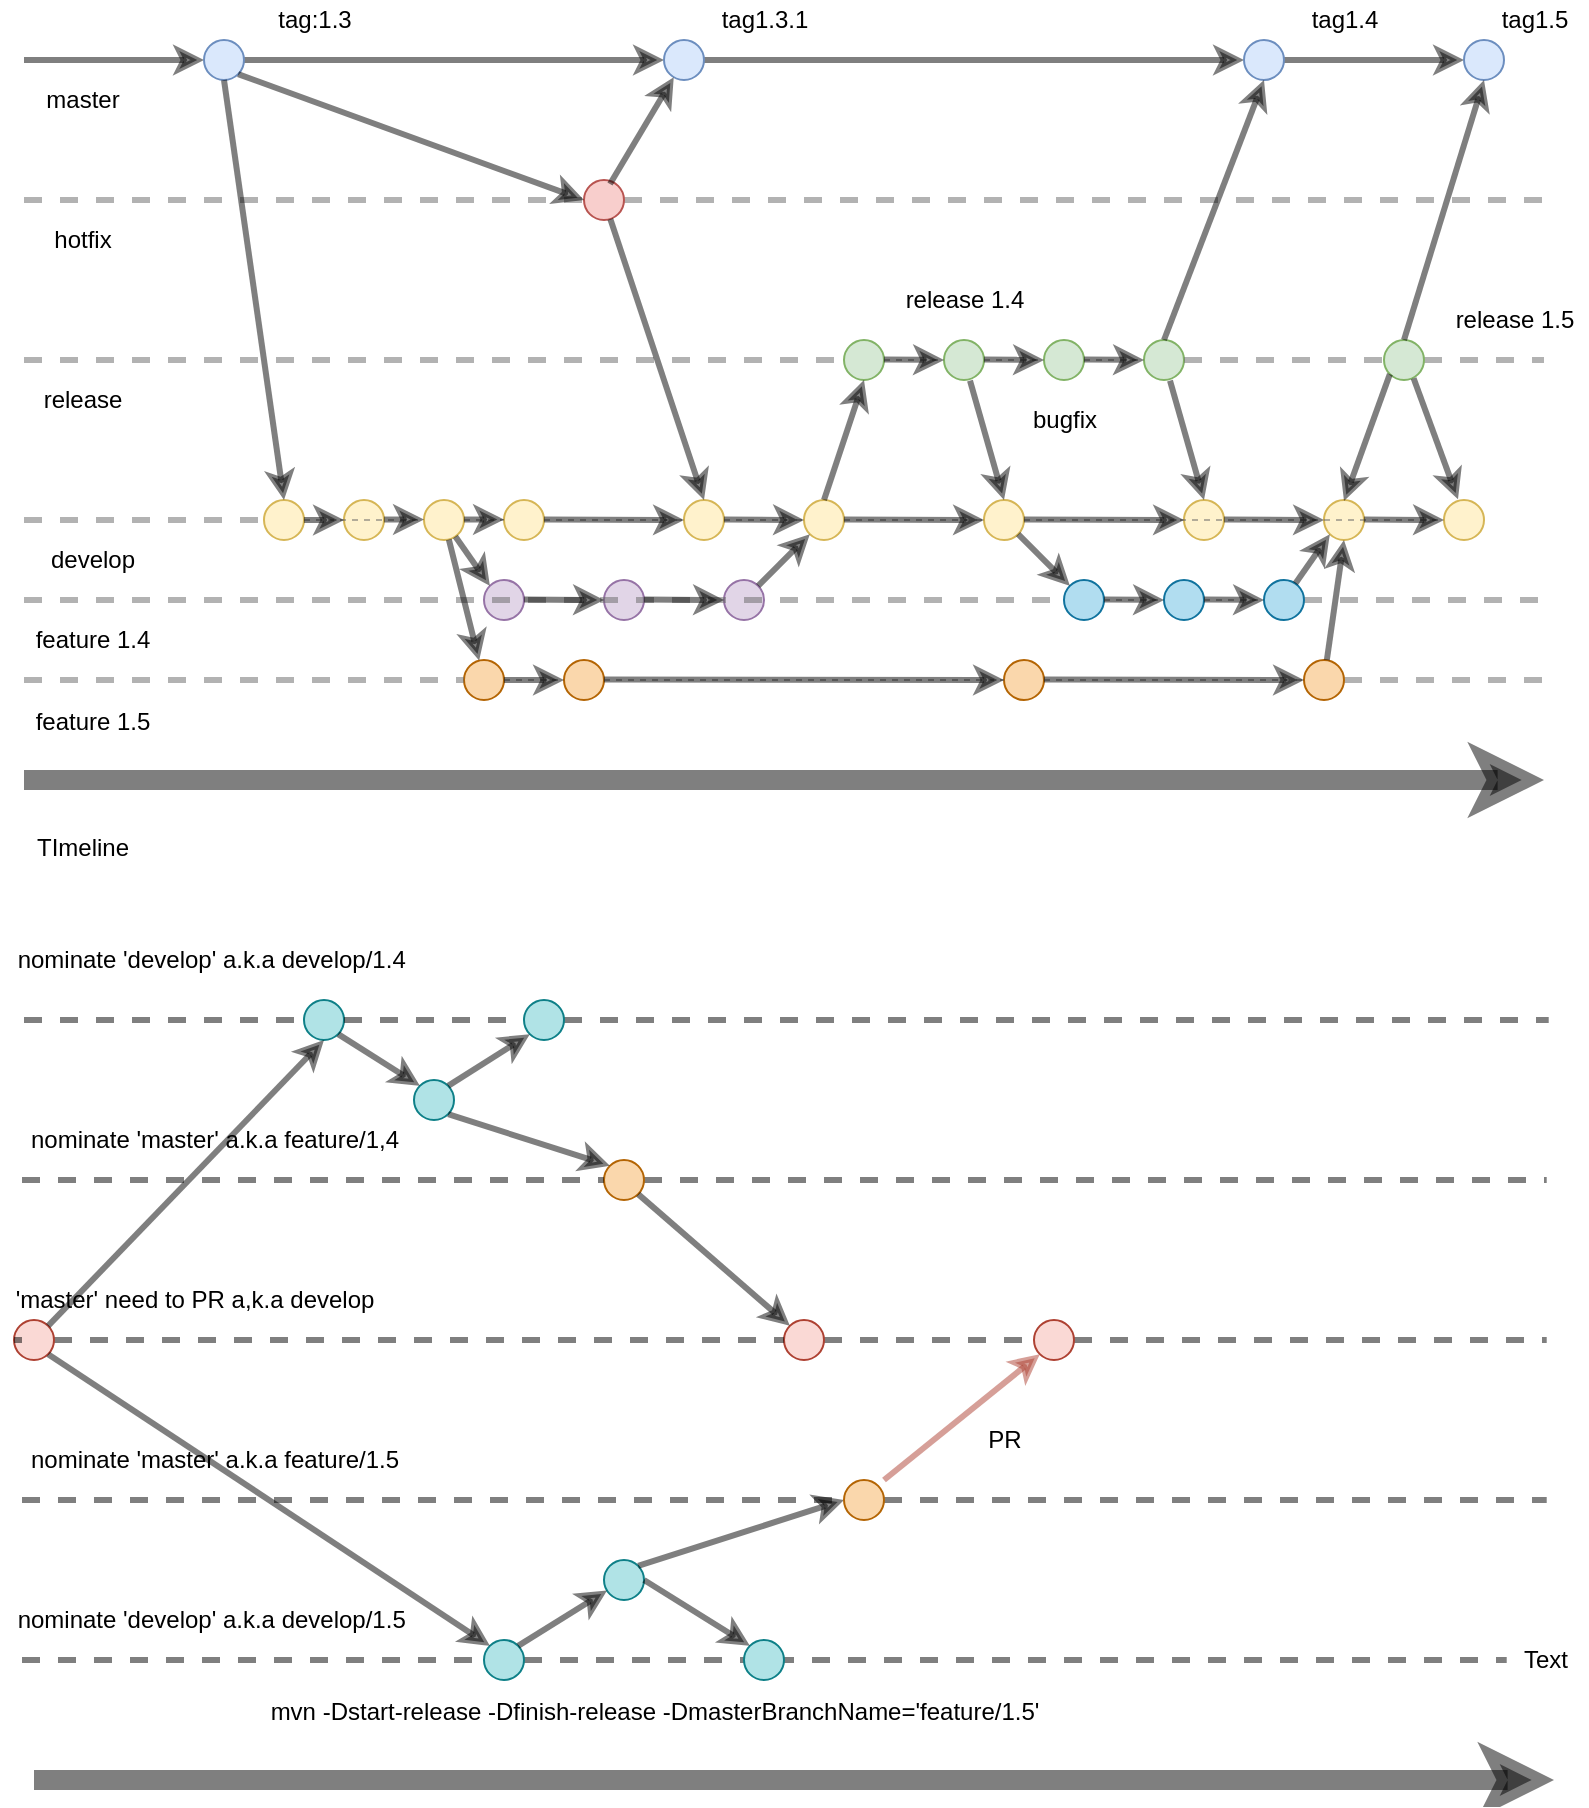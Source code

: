 <mxfile version="13.0.1" type="github">
  <diagram id="pTIBHhMJ6O9ynmmQ5_P_" name="Page-1">
    <mxGraphModel dx="807" dy="509" grid="1" gridSize="10" guides="1" tooltips="1" connect="1" arrows="1" fold="1" page="1" pageScale="1" pageWidth="850" pageHeight="1100" math="0" shadow="0">
      <root>
        <mxCell id="0" />
        <mxCell id="1" parent="0" />
        <mxCell id="IrSjTnCQqFItNlR5k4_0-5" value="" style="endArrow=none;dashed=1;html=1;opacity=50;fillColor=#f5f5f5;strokeColor=#666666;strokeWidth=3;" edge="1" parent="1" source="IrSjTnCQqFItNlR5k4_0-18">
          <mxGeometry width="50" height="50" relative="1" as="geometry">
            <mxPoint x="40" y="110" as="sourcePoint" />
            <mxPoint x="800" y="110" as="targetPoint" />
          </mxGeometry>
        </mxCell>
        <mxCell id="IrSjTnCQqFItNlR5k4_0-6" value="" style="endArrow=none;dashed=1;html=1;opacity=50;fillColor=#f5f5f5;strokeColor=#666666;strokeWidth=3;" edge="1" parent="1" source="IrSjTnCQqFItNlR5k4_0-28">
          <mxGeometry width="50" height="50" relative="1" as="geometry">
            <mxPoint x="40" y="190" as="sourcePoint" />
            <mxPoint x="800" y="190" as="targetPoint" />
          </mxGeometry>
        </mxCell>
        <mxCell id="IrSjTnCQqFItNlR5k4_0-1" value="" style="endArrow=classic;html=1;strokeWidth=3;opacity=50;" edge="1" parent="1">
          <mxGeometry width="50" height="50" relative="1" as="geometry">
            <mxPoint x="40" y="40" as="sourcePoint" />
            <mxPoint x="130" y="40" as="targetPoint" />
          </mxGeometry>
        </mxCell>
        <mxCell id="IrSjTnCQqFItNlR5k4_0-2" value="" style="endArrow=classic;html=1;strokeWidth=3;opacity=50;" edge="1" parent="1">
          <mxGeometry width="50" height="50" relative="1" as="geometry">
            <mxPoint x="150.0" y="40" as="sourcePoint" />
            <mxPoint x="360" y="40" as="targetPoint" />
          </mxGeometry>
        </mxCell>
        <mxCell id="IrSjTnCQqFItNlR5k4_0-3" value="" style="endArrow=classic;html=1;strokeWidth=3;opacity=50;" edge="1" parent="1">
          <mxGeometry width="50" height="50" relative="1" as="geometry">
            <mxPoint x="380" y="40" as="sourcePoint" />
            <mxPoint x="650" y="40" as="targetPoint" />
          </mxGeometry>
        </mxCell>
        <mxCell id="IrSjTnCQqFItNlR5k4_0-4" value="" style="endArrow=classic;html=1;strokeWidth=3;opacity=50;" edge="1" parent="1">
          <mxGeometry width="50" height="50" relative="1" as="geometry">
            <mxPoint x="670" y="40" as="sourcePoint" />
            <mxPoint x="760" y="40" as="targetPoint" />
          </mxGeometry>
        </mxCell>
        <mxCell id="IrSjTnCQqFItNlR5k4_0-7" value="" style="endArrow=none;dashed=1;html=1;opacity=50;fillColor=#f5f5f5;strokeColor=#666666;" edge="1" parent="1" source="IrSjTnCQqFItNlR5k4_0-49">
          <mxGeometry width="50" height="50" relative="1" as="geometry">
            <mxPoint x="40" y="270" as="sourcePoint" />
            <mxPoint x="760" y="270" as="targetPoint" />
          </mxGeometry>
        </mxCell>
        <mxCell id="IrSjTnCQqFItNlR5k4_0-8" value="" style="endArrow=none;dashed=1;html=1;opacity=50;fillColor=#f5f5f5;strokeColor=#666666;strokeWidth=3;" edge="1" parent="1" source="IrSjTnCQqFItNlR5k4_0-58">
          <mxGeometry width="50" height="50" relative="1" as="geometry">
            <mxPoint x="40" y="310" as="sourcePoint" />
            <mxPoint x="800" y="310" as="targetPoint" />
          </mxGeometry>
        </mxCell>
        <mxCell id="IrSjTnCQqFItNlR5k4_0-9" value="" style="endArrow=none;dashed=1;html=1;opacity=50;fillColor=#f5f5f5;strokeColor=#666666;strokeWidth=3;" edge="1" parent="1" source="IrSjTnCQqFItNlR5k4_0-66">
          <mxGeometry width="50" height="50" relative="1" as="geometry">
            <mxPoint x="40" y="350" as="sourcePoint" />
            <mxPoint x="800" y="350" as="targetPoint" />
          </mxGeometry>
        </mxCell>
        <mxCell id="IrSjTnCQqFItNlR5k4_0-10" value="" style="endArrow=classic;html=1;opacity=50;strokeWidth=10;" edge="1" parent="1">
          <mxGeometry width="50" height="50" relative="1" as="geometry">
            <mxPoint x="40" y="400" as="sourcePoint" />
            <mxPoint x="800" y="400" as="targetPoint" />
          </mxGeometry>
        </mxCell>
        <mxCell id="IrSjTnCQqFItNlR5k4_0-14" value="" style="ellipse;whiteSpace=wrap;html=1;aspect=fixed;fillColor=#dae8fc;strokeColor=#6c8ebf;" vertex="1" parent="1">
          <mxGeometry x="130" y="30" width="20" height="20" as="geometry" />
        </mxCell>
        <mxCell id="IrSjTnCQqFItNlR5k4_0-15" value="" style="ellipse;whiteSpace=wrap;html=1;aspect=fixed;fillColor=#dae8fc;strokeColor=#6c8ebf;" vertex="1" parent="1">
          <mxGeometry x="360" y="30" width="20" height="20" as="geometry" />
        </mxCell>
        <mxCell id="IrSjTnCQqFItNlR5k4_0-16" value="" style="ellipse;whiteSpace=wrap;html=1;aspect=fixed;fillColor=#dae8fc;strokeColor=#6c8ebf;" vertex="1" parent="1">
          <mxGeometry x="650" y="30" width="20" height="20" as="geometry" />
        </mxCell>
        <mxCell id="IrSjTnCQqFItNlR5k4_0-17" value="" style="ellipse;whiteSpace=wrap;html=1;aspect=fixed;fillColor=#dae8fc;strokeColor=#6c8ebf;" vertex="1" parent="1">
          <mxGeometry x="760" y="30" width="20" height="20" as="geometry" />
        </mxCell>
        <mxCell id="IrSjTnCQqFItNlR5k4_0-18" value="" style="ellipse;whiteSpace=wrap;html=1;aspect=fixed;fillColor=#f8cecc;strokeColor=#b85450;" vertex="1" parent="1">
          <mxGeometry x="320" y="100" width="20" height="20" as="geometry" />
        </mxCell>
        <mxCell id="IrSjTnCQqFItNlR5k4_0-19" value="" style="endArrow=none;dashed=1;html=1;opacity=50;fillColor=#f5f5f5;strokeColor=#666666;strokeWidth=3;" edge="1" parent="1" target="IrSjTnCQqFItNlR5k4_0-18">
          <mxGeometry width="50" height="50" relative="1" as="geometry">
            <mxPoint x="40.0" y="110" as="sourcePoint" />
            <mxPoint x="760" y="110" as="targetPoint" />
          </mxGeometry>
        </mxCell>
        <mxCell id="IrSjTnCQqFItNlR5k4_0-20" value="" style="ellipse;whiteSpace=wrap;html=1;aspect=fixed;fillColor=#d5e8d4;strokeColor=#82b366;" vertex="1" parent="1">
          <mxGeometry x="450" y="180" width="20" height="20" as="geometry" />
        </mxCell>
        <mxCell id="IrSjTnCQqFItNlR5k4_0-21" value="" style="endArrow=none;dashed=1;html=1;opacity=50;fillColor=#f5f5f5;strokeColor=#666666;strokeWidth=3;" edge="1" parent="1" target="IrSjTnCQqFItNlR5k4_0-20">
          <mxGeometry width="50" height="50" relative="1" as="geometry">
            <mxPoint x="40.0" y="190" as="sourcePoint" />
            <mxPoint x="760" y="190" as="targetPoint" />
          </mxGeometry>
        </mxCell>
        <mxCell id="IrSjTnCQqFItNlR5k4_0-22" value="" style="ellipse;whiteSpace=wrap;html=1;aspect=fixed;fillColor=#d5e8d4;strokeColor=#82b366;" vertex="1" parent="1">
          <mxGeometry x="500" y="180" width="20" height="20" as="geometry" />
        </mxCell>
        <mxCell id="IrSjTnCQqFItNlR5k4_0-23" value="" style="endArrow=none;dashed=1;html=1;opacity=50;fillColor=#f5f5f5;strokeColor=#666666;" edge="1" parent="1" source="IrSjTnCQqFItNlR5k4_0-20" target="IrSjTnCQqFItNlR5k4_0-22">
          <mxGeometry width="50" height="50" relative="1" as="geometry">
            <mxPoint x="470" y="190" as="sourcePoint" />
            <mxPoint x="760" y="190" as="targetPoint" />
          </mxGeometry>
        </mxCell>
        <mxCell id="IrSjTnCQqFItNlR5k4_0-24" value="" style="ellipse;whiteSpace=wrap;html=1;aspect=fixed;fillColor=#d5e8d4;strokeColor=#82b366;" vertex="1" parent="1">
          <mxGeometry x="550" y="180" width="20" height="20" as="geometry" />
        </mxCell>
        <mxCell id="IrSjTnCQqFItNlR5k4_0-25" value="" style="endArrow=none;dashed=1;html=1;opacity=50;fillColor=#f5f5f5;strokeColor=#666666;" edge="1" parent="1" source="IrSjTnCQqFItNlR5k4_0-22" target="IrSjTnCQqFItNlR5k4_0-24">
          <mxGeometry width="50" height="50" relative="1" as="geometry">
            <mxPoint x="520" y="190" as="sourcePoint" />
            <mxPoint x="760" y="190" as="targetPoint" />
          </mxGeometry>
        </mxCell>
        <mxCell id="IrSjTnCQqFItNlR5k4_0-26" value="" style="ellipse;whiteSpace=wrap;html=1;aspect=fixed;fillColor=#d5e8d4;strokeColor=#82b366;" vertex="1" parent="1">
          <mxGeometry x="600" y="180" width="20" height="20" as="geometry" />
        </mxCell>
        <mxCell id="IrSjTnCQqFItNlR5k4_0-27" value="" style="endArrow=none;dashed=1;html=1;opacity=50;fillColor=#f5f5f5;strokeColor=#666666;" edge="1" parent="1" source="IrSjTnCQqFItNlR5k4_0-24" target="IrSjTnCQqFItNlR5k4_0-26">
          <mxGeometry width="50" height="50" relative="1" as="geometry">
            <mxPoint x="570" y="190" as="sourcePoint" />
            <mxPoint x="760" y="190" as="targetPoint" />
          </mxGeometry>
        </mxCell>
        <mxCell id="IrSjTnCQqFItNlR5k4_0-28" value="" style="ellipse;whiteSpace=wrap;html=1;aspect=fixed;fillColor=#d5e8d4;strokeColor=#82b366;" vertex="1" parent="1">
          <mxGeometry x="720" y="180" width="20" height="20" as="geometry" />
        </mxCell>
        <mxCell id="IrSjTnCQqFItNlR5k4_0-29" value="" style="endArrow=none;dashed=1;html=1;opacity=50;fillColor=#f5f5f5;strokeColor=#666666;strokeWidth=3;" edge="1" parent="1" source="IrSjTnCQqFItNlR5k4_0-26" target="IrSjTnCQqFItNlR5k4_0-28">
          <mxGeometry width="50" height="50" relative="1" as="geometry">
            <mxPoint x="620" y="190" as="sourcePoint" />
            <mxPoint x="760" y="190" as="targetPoint" />
          </mxGeometry>
        </mxCell>
        <mxCell id="IrSjTnCQqFItNlR5k4_0-34" value="" style="ellipse;whiteSpace=wrap;html=1;aspect=fixed;fillColor=#fff2cc;strokeColor=#d6b656;" vertex="1" parent="1">
          <mxGeometry x="160" y="260" width="20" height="20" as="geometry" />
        </mxCell>
        <mxCell id="IrSjTnCQqFItNlR5k4_0-35" value="" style="endArrow=none;dashed=1;html=1;opacity=50;fillColor=#f5f5f5;strokeColor=#666666;strokeWidth=3;" edge="1" parent="1" target="IrSjTnCQqFItNlR5k4_0-34">
          <mxGeometry width="50" height="50" relative="1" as="geometry">
            <mxPoint x="40" y="270" as="sourcePoint" />
            <mxPoint x="760" y="270" as="targetPoint" />
          </mxGeometry>
        </mxCell>
        <mxCell id="IrSjTnCQqFItNlR5k4_0-36" value="" style="ellipse;whiteSpace=wrap;html=1;aspect=fixed;fillColor=#fff2cc;strokeColor=#d6b656;" vertex="1" parent="1">
          <mxGeometry x="200" y="260" width="20" height="20" as="geometry" />
        </mxCell>
        <mxCell id="IrSjTnCQqFItNlR5k4_0-37" value="" style="ellipse;whiteSpace=wrap;html=1;aspect=fixed;fillColor=#fff2cc;strokeColor=#d6b656;" vertex="1" parent="1">
          <mxGeometry x="240" y="260" width="20" height="20" as="geometry" />
        </mxCell>
        <mxCell id="IrSjTnCQqFItNlR5k4_0-38" value="" style="endArrow=none;dashed=1;html=1;opacity=50;fillColor=#f5f5f5;strokeColor=#666666;" edge="1" parent="1" source="IrSjTnCQqFItNlR5k4_0-34" target="IrSjTnCQqFItNlR5k4_0-37">
          <mxGeometry width="50" height="50" relative="1" as="geometry">
            <mxPoint x="190.0" y="270" as="sourcePoint" />
            <mxPoint x="760" y="270" as="targetPoint" />
            <Array as="points">
              <mxPoint x="210" y="270" />
            </Array>
          </mxGeometry>
        </mxCell>
        <mxCell id="IrSjTnCQqFItNlR5k4_0-39" value="" style="ellipse;whiteSpace=wrap;html=1;aspect=fixed;fillColor=#fff2cc;strokeColor=#d6b656;" vertex="1" parent="1">
          <mxGeometry x="280" y="260" width="20" height="20" as="geometry" />
        </mxCell>
        <mxCell id="IrSjTnCQqFItNlR5k4_0-40" value="" style="endArrow=none;dashed=1;html=1;opacity=50;fillColor=#f5f5f5;strokeColor=#666666;" edge="1" parent="1" source="IrSjTnCQqFItNlR5k4_0-37" target="IrSjTnCQqFItNlR5k4_0-39">
          <mxGeometry width="50" height="50" relative="1" as="geometry">
            <mxPoint x="270" y="270" as="sourcePoint" />
            <mxPoint x="760" y="270" as="targetPoint" />
          </mxGeometry>
        </mxCell>
        <mxCell id="IrSjTnCQqFItNlR5k4_0-41" value="" style="ellipse;whiteSpace=wrap;html=1;aspect=fixed;fillColor=#fff2cc;strokeColor=#d6b656;" vertex="1" parent="1">
          <mxGeometry x="370" y="260" width="20" height="20" as="geometry" />
        </mxCell>
        <mxCell id="IrSjTnCQqFItNlR5k4_0-42" value="" style="endArrow=none;dashed=1;html=1;opacity=50;fillColor=#f5f5f5;strokeColor=#666666;" edge="1" parent="1" source="IrSjTnCQqFItNlR5k4_0-39" target="IrSjTnCQqFItNlR5k4_0-41">
          <mxGeometry width="50" height="50" relative="1" as="geometry">
            <mxPoint x="310" y="270" as="sourcePoint" />
            <mxPoint x="760" y="270" as="targetPoint" />
          </mxGeometry>
        </mxCell>
        <mxCell id="IrSjTnCQqFItNlR5k4_0-43" value="" style="ellipse;whiteSpace=wrap;html=1;aspect=fixed;fillColor=#fff2cc;strokeColor=#d6b656;" vertex="1" parent="1">
          <mxGeometry x="430" y="260" width="20" height="20" as="geometry" />
        </mxCell>
        <mxCell id="IrSjTnCQqFItNlR5k4_0-44" value="" style="endArrow=none;dashed=1;html=1;opacity=50;fillColor=#f5f5f5;strokeColor=#666666;" edge="1" parent="1" source="IrSjTnCQqFItNlR5k4_0-41" target="IrSjTnCQqFItNlR5k4_0-43">
          <mxGeometry width="50" height="50" relative="1" as="geometry">
            <mxPoint x="390.0" y="270" as="sourcePoint" />
            <mxPoint x="760" y="270" as="targetPoint" />
          </mxGeometry>
        </mxCell>
        <mxCell id="IrSjTnCQqFItNlR5k4_0-45" value="" style="ellipse;whiteSpace=wrap;html=1;aspect=fixed;fillColor=#fff2cc;strokeColor=#d6b656;" vertex="1" parent="1">
          <mxGeometry x="520" y="260" width="20" height="20" as="geometry" />
        </mxCell>
        <mxCell id="IrSjTnCQqFItNlR5k4_0-46" value="" style="endArrow=none;dashed=1;html=1;opacity=50;fillColor=#f5f5f5;strokeColor=#666666;" edge="1" parent="1" source="IrSjTnCQqFItNlR5k4_0-43" target="IrSjTnCQqFItNlR5k4_0-45">
          <mxGeometry width="50" height="50" relative="1" as="geometry">
            <mxPoint x="450" y="270" as="sourcePoint" />
            <mxPoint x="760" y="270" as="targetPoint" />
          </mxGeometry>
        </mxCell>
        <mxCell id="IrSjTnCQqFItNlR5k4_0-47" value="" style="ellipse;whiteSpace=wrap;html=1;aspect=fixed;fillColor=#fff2cc;strokeColor=#d6b656;" vertex="1" parent="1">
          <mxGeometry x="620" y="260" width="20" height="20" as="geometry" />
        </mxCell>
        <mxCell id="IrSjTnCQqFItNlR5k4_0-48" value="" style="ellipse;whiteSpace=wrap;html=1;aspect=fixed;fillColor=#fff2cc;strokeColor=#d6b656;" vertex="1" parent="1">
          <mxGeometry x="690" y="260" width="20" height="20" as="geometry" />
        </mxCell>
        <mxCell id="IrSjTnCQqFItNlR5k4_0-49" value="" style="ellipse;whiteSpace=wrap;html=1;aspect=fixed;fillColor=#fff2cc;strokeColor=#d6b656;" vertex="1" parent="1">
          <mxGeometry x="750" y="260" width="20" height="20" as="geometry" />
        </mxCell>
        <mxCell id="IrSjTnCQqFItNlR5k4_0-50" value="" style="endArrow=none;dashed=1;html=1;opacity=50;fillColor=#f5f5f5;strokeColor=#666666;" edge="1" parent="1" source="IrSjTnCQqFItNlR5k4_0-45" target="IrSjTnCQqFItNlR5k4_0-49">
          <mxGeometry width="50" height="50" relative="1" as="geometry">
            <mxPoint x="540.0" y="270" as="sourcePoint" />
            <mxPoint x="760" y="270" as="targetPoint" />
          </mxGeometry>
        </mxCell>
        <mxCell id="IrSjTnCQqFItNlR5k4_0-51" value="" style="ellipse;whiteSpace=wrap;html=1;aspect=fixed;fillColor=#e1d5e7;strokeColor=#9673a6;" vertex="1" parent="1">
          <mxGeometry x="270" y="300" width="20" height="20" as="geometry" />
        </mxCell>
        <mxCell id="IrSjTnCQqFItNlR5k4_0-52" value="" style="ellipse;whiteSpace=wrap;html=1;aspect=fixed;fillColor=#e1d5e7;strokeColor=#9673a6;" vertex="1" parent="1">
          <mxGeometry x="330" y="300" width="20" height="20" as="geometry" />
        </mxCell>
        <mxCell id="IrSjTnCQqFItNlR5k4_0-53" value="" style="ellipse;whiteSpace=wrap;html=1;aspect=fixed;fillColor=#e1d5e7;strokeColor=#9673a6;" vertex="1" parent="1">
          <mxGeometry x="390" y="300" width="20" height="20" as="geometry" />
        </mxCell>
        <mxCell id="IrSjTnCQqFItNlR5k4_0-54" value="" style="ellipse;whiteSpace=wrap;html=1;aspect=fixed;fillColor=#b1ddf0;strokeColor=#10739e;" vertex="1" parent="1">
          <mxGeometry x="560" y="300" width="20" height="20" as="geometry" />
        </mxCell>
        <mxCell id="IrSjTnCQqFItNlR5k4_0-55" value="" style="endArrow=none;dashed=1;html=1;opacity=50;fillColor=#f5f5f5;strokeColor=#666666;strokeWidth=3;" edge="1" parent="1" target="IrSjTnCQqFItNlR5k4_0-54">
          <mxGeometry width="50" height="50" relative="1" as="geometry">
            <mxPoint x="40" y="310" as="sourcePoint" />
            <mxPoint x="760" y="310" as="targetPoint" />
          </mxGeometry>
        </mxCell>
        <mxCell id="IrSjTnCQqFItNlR5k4_0-56" value="" style="ellipse;whiteSpace=wrap;html=1;aspect=fixed;fillColor=#b1ddf0;strokeColor=#10739e;" vertex="1" parent="1">
          <mxGeometry x="610" y="300" width="20" height="20" as="geometry" />
        </mxCell>
        <mxCell id="IrSjTnCQqFItNlR5k4_0-57" value="" style="endArrow=none;dashed=1;html=1;opacity=50;fillColor=#f5f5f5;strokeColor=#666666;" edge="1" parent="1" source="IrSjTnCQqFItNlR5k4_0-54" target="IrSjTnCQqFItNlR5k4_0-56">
          <mxGeometry width="50" height="50" relative="1" as="geometry">
            <mxPoint x="580" y="310" as="sourcePoint" />
            <mxPoint x="760" y="310" as="targetPoint" />
          </mxGeometry>
        </mxCell>
        <mxCell id="IrSjTnCQqFItNlR5k4_0-58" value="" style="ellipse;whiteSpace=wrap;html=1;aspect=fixed;fillColor=#b1ddf0;strokeColor=#10739e;" vertex="1" parent="1">
          <mxGeometry x="660" y="300" width="20" height="20" as="geometry" />
        </mxCell>
        <mxCell id="IrSjTnCQqFItNlR5k4_0-59" value="" style="endArrow=none;dashed=1;html=1;opacity=50;fillColor=#f5f5f5;strokeColor=#666666;" edge="1" parent="1" source="IrSjTnCQqFItNlR5k4_0-56" target="IrSjTnCQqFItNlR5k4_0-58">
          <mxGeometry width="50" height="50" relative="1" as="geometry">
            <mxPoint x="630.0" y="310" as="sourcePoint" />
            <mxPoint x="760" y="310" as="targetPoint" />
          </mxGeometry>
        </mxCell>
        <mxCell id="IrSjTnCQqFItNlR5k4_0-60" value="" style="ellipse;whiteSpace=wrap;html=1;aspect=fixed;fillColor=#fad7ac;strokeColor=#b46504;" vertex="1" parent="1">
          <mxGeometry x="260" y="340" width="20" height="20" as="geometry" />
        </mxCell>
        <mxCell id="IrSjTnCQqFItNlR5k4_0-61" value="" style="endArrow=none;dashed=1;html=1;opacity=50;fillColor=#f5f5f5;strokeColor=#666666;strokeWidth=3;" edge="1" parent="1" target="IrSjTnCQqFItNlR5k4_0-60">
          <mxGeometry width="50" height="50" relative="1" as="geometry">
            <mxPoint x="40" y="350" as="sourcePoint" />
            <mxPoint x="760" y="350" as="targetPoint" />
          </mxGeometry>
        </mxCell>
        <mxCell id="IrSjTnCQqFItNlR5k4_0-62" value="" style="ellipse;whiteSpace=wrap;html=1;aspect=fixed;fillColor=#fad7ac;strokeColor=#b46504;" vertex="1" parent="1">
          <mxGeometry x="310" y="340" width="20" height="20" as="geometry" />
        </mxCell>
        <mxCell id="IrSjTnCQqFItNlR5k4_0-63" value="" style="endArrow=none;dashed=1;html=1;opacity=50;fillColor=#f5f5f5;strokeColor=#666666;" edge="1" parent="1" source="IrSjTnCQqFItNlR5k4_0-60" target="IrSjTnCQqFItNlR5k4_0-62">
          <mxGeometry width="50" height="50" relative="1" as="geometry">
            <mxPoint x="280.0" y="350" as="sourcePoint" />
            <mxPoint x="760" y="350" as="targetPoint" />
          </mxGeometry>
        </mxCell>
        <mxCell id="IrSjTnCQqFItNlR5k4_0-64" value="" style="ellipse;whiteSpace=wrap;html=1;aspect=fixed;fillColor=#fad7ac;strokeColor=#b46504;" vertex="1" parent="1">
          <mxGeometry x="530" y="340" width="20" height="20" as="geometry" />
        </mxCell>
        <mxCell id="IrSjTnCQqFItNlR5k4_0-65" value="" style="endArrow=none;dashed=1;html=1;opacity=50;fillColor=#f5f5f5;strokeColor=#666666;" edge="1" parent="1" source="IrSjTnCQqFItNlR5k4_0-62" target="IrSjTnCQqFItNlR5k4_0-64">
          <mxGeometry width="50" height="50" relative="1" as="geometry">
            <mxPoint x="330.0" y="350" as="sourcePoint" />
            <mxPoint x="760" y="350" as="targetPoint" />
          </mxGeometry>
        </mxCell>
        <mxCell id="IrSjTnCQqFItNlR5k4_0-66" value="" style="ellipse;whiteSpace=wrap;html=1;aspect=fixed;fillColor=#fad7ac;strokeColor=#b46504;" vertex="1" parent="1">
          <mxGeometry x="680" y="340" width="20" height="20" as="geometry" />
        </mxCell>
        <mxCell id="IrSjTnCQqFItNlR5k4_0-67" value="" style="endArrow=none;dashed=1;html=1;opacity=50;fillColor=#f5f5f5;strokeColor=#666666;" edge="1" parent="1" source="IrSjTnCQqFItNlR5k4_0-64" target="IrSjTnCQqFItNlR5k4_0-66">
          <mxGeometry width="50" height="50" relative="1" as="geometry">
            <mxPoint x="550" y="350" as="sourcePoint" />
            <mxPoint x="760" y="350" as="targetPoint" />
          </mxGeometry>
        </mxCell>
        <mxCell id="IrSjTnCQqFItNlR5k4_0-70" value="" style="endArrow=classic;html=1;strokeWidth=3;opacity=50;exitX=0.5;exitY=1;exitDx=0;exitDy=0;entryX=0.5;entryY=0;entryDx=0;entryDy=0;" edge="1" parent="1" source="IrSjTnCQqFItNlR5k4_0-14" target="IrSjTnCQqFItNlR5k4_0-34">
          <mxGeometry width="50" height="50" relative="1" as="geometry">
            <mxPoint x="130" y="120" as="sourcePoint" />
            <mxPoint x="180" y="70" as="targetPoint" />
          </mxGeometry>
        </mxCell>
        <mxCell id="IrSjTnCQqFItNlR5k4_0-71" value="" style="endArrow=classic;html=1;strokeWidth=3;opacity=50;exitX=1;exitY=0.5;exitDx=0;exitDy=0;" edge="1" parent="1" source="IrSjTnCQqFItNlR5k4_0-34">
          <mxGeometry width="50" height="50" relative="1" as="geometry">
            <mxPoint x="410" y="240" as="sourcePoint" />
            <mxPoint x="200" y="270" as="targetPoint" />
          </mxGeometry>
        </mxCell>
        <mxCell id="IrSjTnCQqFItNlR5k4_0-72" value="" style="endArrow=classic;html=1;strokeWidth=3;opacity=50;exitX=1;exitY=0.5;exitDx=0;exitDy=0;" edge="1" parent="1">
          <mxGeometry width="50" height="50" relative="1" as="geometry">
            <mxPoint x="220" y="269.76" as="sourcePoint" />
            <mxPoint x="240" y="269.76" as="targetPoint" />
          </mxGeometry>
        </mxCell>
        <mxCell id="IrSjTnCQqFItNlR5k4_0-73" value="" style="endArrow=classic;html=1;strokeWidth=3;opacity=50;exitX=1;exitY=0.5;exitDx=0;exitDy=0;" edge="1" parent="1">
          <mxGeometry width="50" height="50" relative="1" as="geometry">
            <mxPoint x="260" y="269.76" as="sourcePoint" />
            <mxPoint x="280" y="269.76" as="targetPoint" />
          </mxGeometry>
        </mxCell>
        <mxCell id="IrSjTnCQqFItNlR5k4_0-74" value="" style="endArrow=classic;html=1;strokeWidth=3;opacity=50;exitX=1;exitY=0.5;exitDx=0;exitDy=0;" edge="1" parent="1">
          <mxGeometry width="50" height="50" relative="1" as="geometry">
            <mxPoint x="300" y="269.76" as="sourcePoint" />
            <mxPoint x="370" y="270" as="targetPoint" />
          </mxGeometry>
        </mxCell>
        <mxCell id="IrSjTnCQqFItNlR5k4_0-75" value="" style="endArrow=classic;html=1;strokeWidth=3;opacity=50;exitX=1;exitY=0.5;exitDx=0;exitDy=0;" edge="1" parent="1">
          <mxGeometry width="50" height="50" relative="1" as="geometry">
            <mxPoint x="390" y="269.76" as="sourcePoint" />
            <mxPoint x="430" y="270" as="targetPoint" />
          </mxGeometry>
        </mxCell>
        <mxCell id="IrSjTnCQqFItNlR5k4_0-76" value="" style="endArrow=classic;html=1;strokeWidth=3;opacity=50;exitX=1;exitY=0.5;exitDx=0;exitDy=0;" edge="1" parent="1">
          <mxGeometry width="50" height="50" relative="1" as="geometry">
            <mxPoint x="450" y="269.76" as="sourcePoint" />
            <mxPoint x="520" y="270" as="targetPoint" />
          </mxGeometry>
        </mxCell>
        <mxCell id="IrSjTnCQqFItNlR5k4_0-77" value="" style="endArrow=classic;html=1;strokeWidth=3;opacity=50;exitX=1;exitY=0.5;exitDx=0;exitDy=0;" edge="1" parent="1">
          <mxGeometry width="50" height="50" relative="1" as="geometry">
            <mxPoint x="540" y="269.76" as="sourcePoint" />
            <mxPoint x="620" y="270" as="targetPoint" />
          </mxGeometry>
        </mxCell>
        <mxCell id="IrSjTnCQqFItNlR5k4_0-78" value="" style="endArrow=classic;html=1;strokeWidth=3;opacity=50;exitX=1;exitY=0.5;exitDx=0;exitDy=0;" edge="1" parent="1">
          <mxGeometry width="50" height="50" relative="1" as="geometry">
            <mxPoint x="640" y="269.76" as="sourcePoint" />
            <mxPoint x="690" y="270" as="targetPoint" />
          </mxGeometry>
        </mxCell>
        <mxCell id="IrSjTnCQqFItNlR5k4_0-79" value="" style="endArrow=classic;html=1;strokeWidth=3;opacity=50;exitX=1;exitY=0.5;exitDx=0;exitDy=0;" edge="1" parent="1">
          <mxGeometry width="50" height="50" relative="1" as="geometry">
            <mxPoint x="710" y="269.76" as="sourcePoint" />
            <mxPoint x="750" y="270" as="targetPoint" />
          </mxGeometry>
        </mxCell>
        <mxCell id="IrSjTnCQqFItNlR5k4_0-80" value="" style="endArrow=classic;html=1;strokeWidth=3;opacity=50;exitX=1;exitY=0.5;exitDx=0;exitDy=0;" edge="1" parent="1">
          <mxGeometry width="50" height="50" relative="1" as="geometry">
            <mxPoint x="290" y="309.76" as="sourcePoint" />
            <mxPoint x="330" y="310" as="targetPoint" />
          </mxGeometry>
        </mxCell>
        <mxCell id="IrSjTnCQqFItNlR5k4_0-81" value="" style="endArrow=classic;html=1;strokeWidth=3;opacity=50;exitX=1;exitY=0.5;exitDx=0;exitDy=0;" edge="1" parent="1">
          <mxGeometry width="50" height="50" relative="1" as="geometry">
            <mxPoint x="350" y="309.76" as="sourcePoint" />
            <mxPoint x="390" y="310" as="targetPoint" />
          </mxGeometry>
        </mxCell>
        <mxCell id="IrSjTnCQqFItNlR5k4_0-82" value="" style="endArrow=classic;html=1;strokeWidth=3;opacity=50;exitX=1;exitY=0.5;exitDx=0;exitDy=0;" edge="1" parent="1">
          <mxGeometry width="50" height="50" relative="1" as="geometry">
            <mxPoint x="580" y="309.76" as="sourcePoint" />
            <mxPoint x="610" y="310" as="targetPoint" />
          </mxGeometry>
        </mxCell>
        <mxCell id="IrSjTnCQqFItNlR5k4_0-83" value="" style="endArrow=classic;html=1;strokeWidth=3;opacity=50;exitX=1;exitY=0.5;exitDx=0;exitDy=0;" edge="1" parent="1">
          <mxGeometry width="50" height="50" relative="1" as="geometry">
            <mxPoint x="630" y="309.76" as="sourcePoint" />
            <mxPoint x="660" y="310" as="targetPoint" />
          </mxGeometry>
        </mxCell>
        <mxCell id="IrSjTnCQqFItNlR5k4_0-84" value="" style="endArrow=classic;html=1;strokeWidth=3;opacity=50;" edge="1" parent="1">
          <mxGeometry width="50" height="50" relative="1" as="geometry">
            <mxPoint x="280" y="350" as="sourcePoint" />
            <mxPoint x="310" y="350" as="targetPoint" />
          </mxGeometry>
        </mxCell>
        <mxCell id="IrSjTnCQqFItNlR5k4_0-85" value="" style="endArrow=classic;html=1;strokeWidth=3;opacity=50;entryX=0;entryY=0.5;entryDx=0;entryDy=0;" edge="1" parent="1" target="IrSjTnCQqFItNlR5k4_0-64">
          <mxGeometry width="50" height="50" relative="1" as="geometry">
            <mxPoint x="330" y="349.8" as="sourcePoint" />
            <mxPoint x="360" y="349.8" as="targetPoint" />
          </mxGeometry>
        </mxCell>
        <mxCell id="IrSjTnCQqFItNlR5k4_0-86" value="" style="endArrow=classic;html=1;strokeWidth=3;opacity=50;" edge="1" parent="1">
          <mxGeometry width="50" height="50" relative="1" as="geometry">
            <mxPoint x="550" y="349.8" as="sourcePoint" />
            <mxPoint x="680" y="350" as="targetPoint" />
          </mxGeometry>
        </mxCell>
        <mxCell id="IrSjTnCQqFItNlR5k4_0-87" value="" style="endArrow=classic;html=1;strokeWidth=3;opacity=50;" edge="1" parent="1" source="IrSjTnCQqFItNlR5k4_0-66">
          <mxGeometry width="50" height="50" relative="1" as="geometry">
            <mxPoint x="690" y="340" as="sourcePoint" />
            <mxPoint x="700" y="280" as="targetPoint" />
          </mxGeometry>
        </mxCell>
        <mxCell id="IrSjTnCQqFItNlR5k4_0-88" value="" style="endArrow=classic;html=1;strokeWidth=3;opacity=50;entryX=0;entryY=1;entryDx=0;entryDy=0;" edge="1" parent="1" source="IrSjTnCQqFItNlR5k4_0-58" target="IrSjTnCQqFItNlR5k4_0-48">
          <mxGeometry width="50" height="50" relative="1" as="geometry">
            <mxPoint x="670" y="300" as="sourcePoint" />
            <mxPoint x="700" y="270" as="targetPoint" />
          </mxGeometry>
        </mxCell>
        <mxCell id="IrSjTnCQqFItNlR5k4_0-89" value="" style="endArrow=classic;html=1;strokeWidth=3;opacity=50;" edge="1" parent="1" source="IrSjTnCQqFItNlR5k4_0-45" target="IrSjTnCQqFItNlR5k4_0-54">
          <mxGeometry width="50" height="50" relative="1" as="geometry">
            <mxPoint x="540" y="320" as="sourcePoint" />
            <mxPoint x="590" y="270" as="targetPoint" />
          </mxGeometry>
        </mxCell>
        <mxCell id="IrSjTnCQqFItNlR5k4_0-90" value="" style="endArrow=classic;html=1;strokeWidth=3;opacity=50;entryX=0;entryY=0;entryDx=0;entryDy=0;" edge="1" parent="1" source="IrSjTnCQqFItNlR5k4_0-37" target="IrSjTnCQqFItNlR5k4_0-51">
          <mxGeometry width="50" height="50" relative="1" as="geometry">
            <mxPoint x="230" y="320" as="sourcePoint" />
            <mxPoint x="280" y="310" as="targetPoint" />
          </mxGeometry>
        </mxCell>
        <mxCell id="IrSjTnCQqFItNlR5k4_0-91" value="" style="endArrow=classic;html=1;strokeWidth=3;opacity=50;" edge="1" parent="1" source="IrSjTnCQqFItNlR5k4_0-37" target="IrSjTnCQqFItNlR5k4_0-60">
          <mxGeometry width="50" height="50" relative="1" as="geometry">
            <mxPoint x="240.0" y="294.0" as="sourcePoint" />
            <mxPoint x="264" y="326" as="targetPoint" />
          </mxGeometry>
        </mxCell>
        <mxCell id="IrSjTnCQqFItNlR5k4_0-92" value="" style="endArrow=classic;html=1;strokeWidth=3;opacity=50;exitX=1;exitY=0;exitDx=0;exitDy=0;" edge="1" parent="1" source="IrSjTnCQqFItNlR5k4_0-53" target="IrSjTnCQqFItNlR5k4_0-43">
          <mxGeometry width="50" height="50" relative="1" as="geometry">
            <mxPoint x="410" y="300" as="sourcePoint" />
            <mxPoint x="450" y="270" as="targetPoint" />
          </mxGeometry>
        </mxCell>
        <mxCell id="IrSjTnCQqFItNlR5k4_0-93" value="" style="endArrow=classic;html=1;strokeWidth=3;opacity=50;exitX=1;exitY=1;exitDx=0;exitDy=0;entryX=0;entryY=0.5;entryDx=0;entryDy=0;" edge="1" parent="1" source="IrSjTnCQqFItNlR5k4_0-14" target="IrSjTnCQqFItNlR5k4_0-18">
          <mxGeometry width="50" height="50" relative="1" as="geometry">
            <mxPoint x="210" y="100" as="sourcePoint" />
            <mxPoint x="260" y="50" as="targetPoint" />
          </mxGeometry>
        </mxCell>
        <mxCell id="IrSjTnCQqFItNlR5k4_0-94" value="" style="endArrow=classic;html=1;strokeWidth=3;opacity=50;" edge="1" parent="1" target="IrSjTnCQqFItNlR5k4_0-15">
          <mxGeometry width="50" height="50" relative="1" as="geometry">
            <mxPoint x="333" y="102" as="sourcePoint" />
            <mxPoint x="460" y="160" as="targetPoint" />
          </mxGeometry>
        </mxCell>
        <mxCell id="IrSjTnCQqFItNlR5k4_0-95" value="" style="endArrow=classic;html=1;strokeWidth=3;opacity=50;entryX=0.5;entryY=0;entryDx=0;entryDy=0;" edge="1" parent="1" source="IrSjTnCQqFItNlR5k4_0-18" target="IrSjTnCQqFItNlR5k4_0-41">
          <mxGeometry width="50" height="50" relative="1" as="geometry">
            <mxPoint x="390" y="190" as="sourcePoint" />
            <mxPoint x="440" y="140" as="targetPoint" />
          </mxGeometry>
        </mxCell>
        <mxCell id="IrSjTnCQqFItNlR5k4_0-96" value="" style="endArrow=classic;html=1;strokeWidth=3;opacity=50;entryX=0.5;entryY=1;entryDx=0;entryDy=0;" edge="1" parent="1" target="IrSjTnCQqFItNlR5k4_0-20">
          <mxGeometry width="50" height="50" relative="1" as="geometry">
            <mxPoint x="440" y="260" as="sourcePoint" />
            <mxPoint x="490" y="210" as="targetPoint" />
          </mxGeometry>
        </mxCell>
        <mxCell id="IrSjTnCQqFItNlR5k4_0-97" value="" style="endArrow=classic;html=1;strokeWidth=3;opacity=50;entryX=0.5;entryY=0;entryDx=0;entryDy=0;exitX=0.65;exitY=1.017;exitDx=0;exitDy=0;exitPerimeter=0;" edge="1" parent="1" source="IrSjTnCQqFItNlR5k4_0-22" target="IrSjTnCQqFItNlR5k4_0-45">
          <mxGeometry width="50" height="50" relative="1" as="geometry">
            <mxPoint x="520.0" y="260" as="sourcePoint" />
            <mxPoint x="540" y="200" as="targetPoint" />
          </mxGeometry>
        </mxCell>
        <mxCell id="IrSjTnCQqFItNlR5k4_0-98" value="" style="endArrow=classic;html=1;strokeWidth=3;opacity=50;entryX=0.5;entryY=0;entryDx=0;entryDy=0;exitX=0.65;exitY=1.017;exitDx=0;exitDy=0;exitPerimeter=0;" edge="1" parent="1">
          <mxGeometry width="50" height="50" relative="1" as="geometry">
            <mxPoint x="613" y="200.34" as="sourcePoint" />
            <mxPoint x="630" y="260" as="targetPoint" />
          </mxGeometry>
        </mxCell>
        <mxCell id="IrSjTnCQqFItNlR5k4_0-99" value="" style="endArrow=classic;html=1;strokeWidth=3;opacity=50;entryX=0.5;entryY=0;entryDx=0;entryDy=0;exitX=0.74;exitY=0.957;exitDx=0;exitDy=0;exitPerimeter=0;" edge="1" parent="1" source="IrSjTnCQqFItNlR5k4_0-28">
          <mxGeometry width="50" height="50" relative="1" as="geometry">
            <mxPoint x="730" y="200" as="sourcePoint" />
            <mxPoint x="757" y="259.66" as="targetPoint" />
          </mxGeometry>
        </mxCell>
        <mxCell id="IrSjTnCQqFItNlR5k4_0-100" value="" style="endArrow=classic;html=1;strokeWidth=3;opacity=50;exitX=1;exitY=0.5;exitDx=0;exitDy=0;" edge="1" parent="1">
          <mxGeometry width="50" height="50" relative="1" as="geometry">
            <mxPoint x="470" y="189.76" as="sourcePoint" />
            <mxPoint x="500" y="190" as="targetPoint" />
          </mxGeometry>
        </mxCell>
        <mxCell id="IrSjTnCQqFItNlR5k4_0-101" value="" style="endArrow=classic;html=1;strokeWidth=3;opacity=50;exitX=1;exitY=0.5;exitDx=0;exitDy=0;" edge="1" parent="1">
          <mxGeometry width="50" height="50" relative="1" as="geometry">
            <mxPoint x="520" y="189.76" as="sourcePoint" />
            <mxPoint x="550" y="190" as="targetPoint" />
          </mxGeometry>
        </mxCell>
        <mxCell id="IrSjTnCQqFItNlR5k4_0-102" value="" style="endArrow=classic;html=1;strokeWidth=3;opacity=50;exitX=1;exitY=0.5;exitDx=0;exitDy=0;" edge="1" parent="1">
          <mxGeometry width="50" height="50" relative="1" as="geometry">
            <mxPoint x="570" y="189.76" as="sourcePoint" />
            <mxPoint x="600" y="190" as="targetPoint" />
          </mxGeometry>
        </mxCell>
        <mxCell id="IrSjTnCQqFItNlR5k4_0-104" value="" style="endArrow=classic;html=1;strokeWidth=3;opacity=50;entryX=0.5;entryY=0;entryDx=0;entryDy=0;exitX=0;exitY=1;exitDx=0;exitDy=0;" edge="1" parent="1" source="IrSjTnCQqFItNlR5k4_0-28">
          <mxGeometry width="50" height="50" relative="1" as="geometry">
            <mxPoint x="677.8" y="200" as="sourcePoint" />
            <mxPoint x="700" y="260.52" as="targetPoint" />
          </mxGeometry>
        </mxCell>
        <mxCell id="IrSjTnCQqFItNlR5k4_0-105" value="" style="endArrow=classic;html=1;strokeWidth=3;opacity=50;entryX=0.5;entryY=1;entryDx=0;entryDy=0;" edge="1" parent="1" target="IrSjTnCQqFItNlR5k4_0-16">
          <mxGeometry width="50" height="50" relative="1" as="geometry">
            <mxPoint x="610" y="180" as="sourcePoint" />
            <mxPoint x="660" y="130" as="targetPoint" />
          </mxGeometry>
        </mxCell>
        <mxCell id="IrSjTnCQqFItNlR5k4_0-107" value="" style="endArrow=classic;html=1;strokeWidth=3;opacity=50;entryX=0.5;entryY=1;entryDx=0;entryDy=0;" edge="1" parent="1" target="IrSjTnCQqFItNlR5k4_0-17">
          <mxGeometry width="50" height="50" relative="1" as="geometry">
            <mxPoint x="730" y="180" as="sourcePoint" />
            <mxPoint x="780" y="130" as="targetPoint" />
          </mxGeometry>
        </mxCell>
        <mxCell id="IrSjTnCQqFItNlR5k4_0-108" value="feature 1.5" style="text;html=1;align=center;verticalAlign=middle;resizable=0;points=[];autosize=1;" vertex="1" parent="1">
          <mxGeometry x="39" y="361" width="70" height="20" as="geometry" />
        </mxCell>
        <mxCell id="IrSjTnCQqFItNlR5k4_0-109" value="feature 1.4" style="text;html=1;align=center;verticalAlign=middle;resizable=0;points=[];autosize=1;" vertex="1" parent="1">
          <mxGeometry x="39" y="320" width="70" height="20" as="geometry" />
        </mxCell>
        <mxCell id="IrSjTnCQqFItNlR5k4_0-110" value="TImeline" style="text;html=1;align=center;verticalAlign=middle;resizable=0;points=[];autosize=1;" vertex="1" parent="1">
          <mxGeometry x="39" y="424" width="60" height="20" as="geometry" />
        </mxCell>
        <mxCell id="IrSjTnCQqFItNlR5k4_0-111" value="develop" style="text;html=1;align=center;verticalAlign=middle;resizable=0;points=[];autosize=1;" vertex="1" parent="1">
          <mxGeometry x="44" y="280" width="60" height="20" as="geometry" />
        </mxCell>
        <mxCell id="IrSjTnCQqFItNlR5k4_0-112" value="release" style="text;html=1;align=center;verticalAlign=middle;resizable=0;points=[];autosize=1;" vertex="1" parent="1">
          <mxGeometry x="44" y="200" width="50" height="20" as="geometry" />
        </mxCell>
        <mxCell id="IrSjTnCQqFItNlR5k4_0-113" value="release 1.4" style="text;html=1;align=center;verticalAlign=middle;resizable=0;points=[];autosize=1;" vertex="1" parent="1">
          <mxGeometry x="475" y="150" width="70" height="20" as="geometry" />
        </mxCell>
        <mxCell id="IrSjTnCQqFItNlR5k4_0-114" value="release 1.5" style="text;html=1;align=center;verticalAlign=middle;resizable=0;points=[];autosize=1;" vertex="1" parent="1">
          <mxGeometry x="750" y="160" width="70" height="20" as="geometry" />
        </mxCell>
        <mxCell id="IrSjTnCQqFItNlR5k4_0-115" value="hotfix" style="text;html=1;align=center;verticalAlign=middle;resizable=0;points=[];autosize=1;" vertex="1" parent="1">
          <mxGeometry x="49" y="120" width="40" height="20" as="geometry" />
        </mxCell>
        <mxCell id="IrSjTnCQqFItNlR5k4_0-116" value="master" style="text;html=1;align=center;verticalAlign=middle;resizable=0;points=[];autosize=1;" vertex="1" parent="1">
          <mxGeometry x="44" y="50" width="50" height="20" as="geometry" />
        </mxCell>
        <mxCell id="IrSjTnCQqFItNlR5k4_0-117" value="tag:1.3" style="text;html=1;align=center;verticalAlign=middle;resizable=0;points=[];autosize=1;" vertex="1" parent="1">
          <mxGeometry x="160" y="10" width="50" height="20" as="geometry" />
        </mxCell>
        <mxCell id="IrSjTnCQqFItNlR5k4_0-118" value="tag1.3.1" style="text;html=1;align=center;verticalAlign=middle;resizable=0;points=[];autosize=1;" vertex="1" parent="1">
          <mxGeometry x="380" y="10" width="60" height="20" as="geometry" />
        </mxCell>
        <mxCell id="IrSjTnCQqFItNlR5k4_0-119" value="tag1.4" style="text;html=1;align=center;verticalAlign=middle;resizable=0;points=[];autosize=1;" vertex="1" parent="1">
          <mxGeometry x="675" y="10" width="50" height="20" as="geometry" />
        </mxCell>
        <mxCell id="IrSjTnCQqFItNlR5k4_0-120" value="tag1.5" style="text;html=1;align=center;verticalAlign=middle;resizable=0;points=[];autosize=1;" vertex="1" parent="1">
          <mxGeometry x="770" y="10" width="50" height="20" as="geometry" />
        </mxCell>
        <mxCell id="IrSjTnCQqFItNlR5k4_0-121" value="bugfix" style="text;html=1;align=center;verticalAlign=middle;resizable=0;points=[];autosize=1;" vertex="1" parent="1">
          <mxGeometry x="535" y="210" width="50" height="20" as="geometry" />
        </mxCell>
        <mxCell id="IrSjTnCQqFItNlR5k4_0-242" value="" style="endArrow=classic;html=1;opacity=50;strokeWidth=10;" edge="1" parent="1">
          <mxGeometry width="50" height="50" relative="1" as="geometry">
            <mxPoint x="45" y="900" as="sourcePoint" />
            <mxPoint x="805" y="900" as="targetPoint" />
          </mxGeometry>
        </mxCell>
        <mxCell id="IrSjTnCQqFItNlR5k4_0-343" value="" style="endArrow=none;dashed=1;html=1;strokeWidth=3;opacity=50;" edge="1" parent="1" source="IrSjTnCQqFItNlR5k4_0-373">
          <mxGeometry width="50" height="50" relative="1" as="geometry">
            <mxPoint x="40" y="520" as="sourcePoint" />
            <mxPoint x="802.353" y="520" as="targetPoint" />
          </mxGeometry>
        </mxCell>
        <mxCell id="IrSjTnCQqFItNlR5k4_0-344" value="" style="endArrow=none;dashed=1;html=1;strokeWidth=3;opacity=50;" edge="1" parent="1" source="IrSjTnCQqFItNlR5k4_0-376">
          <mxGeometry width="50" height="50" relative="1" as="geometry">
            <mxPoint x="39.0" y="600" as="sourcePoint" />
            <mxPoint x="801.353" y="600" as="targetPoint" />
          </mxGeometry>
        </mxCell>
        <mxCell id="IrSjTnCQqFItNlR5k4_0-345" value="" style="endArrow=none;dashed=1;html=1;strokeWidth=3;opacity=50;" edge="1" parent="1" source="IrSjTnCQqFItNlR5k4_0-365">
          <mxGeometry width="50" height="50" relative="1" as="geometry">
            <mxPoint x="39.0" y="680" as="sourcePoint" />
            <mxPoint x="801.353" y="680" as="targetPoint" />
          </mxGeometry>
        </mxCell>
        <mxCell id="IrSjTnCQqFItNlR5k4_0-346" value="" style="endArrow=none;dashed=1;html=1;strokeWidth=3;opacity=50;" edge="1" parent="1" source="IrSjTnCQqFItNlR5k4_0-363">
          <mxGeometry width="50" height="50" relative="1" as="geometry">
            <mxPoint x="39.0" y="760" as="sourcePoint" />
            <mxPoint x="801.353" y="760" as="targetPoint" />
          </mxGeometry>
        </mxCell>
        <mxCell id="IrSjTnCQqFItNlR5k4_0-347" value="" style="endArrow=none;dashed=1;html=1;strokeWidth=3;opacity=50;" edge="1" parent="1" source="IrSjTnCQqFItNlR5k4_0-354" target="IrSjTnCQqFItNlR5k4_0-348">
          <mxGeometry width="50" height="50" relative="1" as="geometry">
            <mxPoint x="39.0" y="840" as="sourcePoint" />
            <mxPoint x="801.353" y="840" as="targetPoint" />
          </mxGeometry>
        </mxCell>
        <mxCell id="IrSjTnCQqFItNlR5k4_0-348" value="Text" style="text;html=1;strokeColor=none;fillColor=none;align=center;verticalAlign=middle;whiteSpace=wrap;rounded=0;" vertex="1" parent="1">
          <mxGeometry x="781.353" y="830.0" width="40" height="20" as="geometry" />
        </mxCell>
        <mxCell id="IrSjTnCQqFItNlR5k4_0-349" value="nominate &#39;develop&#39; a.k.a develop/1.4&amp;nbsp;" style="text;html=1;align=center;verticalAlign=middle;resizable=0;points=[];autosize=1;" vertex="1" parent="1">
          <mxGeometry x="30" y="480" width="210" height="20" as="geometry" />
        </mxCell>
        <mxCell id="IrSjTnCQqFItNlR5k4_0-350" value="nominate &#39;master&#39; a.k.a feature/1,4" style="text;html=1;align=center;verticalAlign=middle;resizable=0;points=[];autosize=1;" vertex="1" parent="1">
          <mxGeometry x="35" y="570" width="200" height="20" as="geometry" />
        </mxCell>
        <mxCell id="IrSjTnCQqFItNlR5k4_0-351" value="&#39;master&#39; need to PR a,k.a develop" style="text;html=1;align=center;verticalAlign=middle;resizable=0;points=[];autosize=1;" vertex="1" parent="1">
          <mxGeometry x="30" y="650" width="190" height="20" as="geometry" />
        </mxCell>
        <mxCell id="IrSjTnCQqFItNlR5k4_0-352" value="nominate &#39;master&#39; a.k.a feature/1.5" style="text;html=1;align=center;verticalAlign=middle;resizable=0;points=[];autosize=1;" vertex="1" parent="1">
          <mxGeometry x="35" y="730" width="200" height="20" as="geometry" />
        </mxCell>
        <mxCell id="IrSjTnCQqFItNlR5k4_0-353" value="nominate &#39;develop&#39; a.k.a develop/1.5&amp;nbsp;" style="text;html=1;align=center;verticalAlign=middle;resizable=0;points=[];autosize=1;" vertex="1" parent="1">
          <mxGeometry x="30" y="810" width="210" height="20" as="geometry" />
        </mxCell>
        <mxCell id="IrSjTnCQqFItNlR5k4_0-354" value="" style="ellipse;whiteSpace=wrap;html=1;aspect=fixed;fillColor=#b0e3e6;strokeColor=#0e8088;" vertex="1" parent="1">
          <mxGeometry x="270" y="830" width="20" height="20" as="geometry" />
        </mxCell>
        <mxCell id="IrSjTnCQqFItNlR5k4_0-355" value="" style="endArrow=none;dashed=1;html=1;strokeWidth=3;opacity=50;" edge="1" parent="1" target="IrSjTnCQqFItNlR5k4_0-354">
          <mxGeometry width="50" height="50" relative="1" as="geometry">
            <mxPoint x="39" y="840.0" as="sourcePoint" />
            <mxPoint x="781.353" y="840.0" as="targetPoint" />
          </mxGeometry>
        </mxCell>
        <mxCell id="IrSjTnCQqFItNlR5k4_0-356" value="" style="ellipse;whiteSpace=wrap;html=1;aspect=fixed;fillColor=#b0e3e6;strokeColor=#0e8088;" vertex="1" parent="1">
          <mxGeometry x="330" y="790" width="20" height="20" as="geometry" />
        </mxCell>
        <mxCell id="IrSjTnCQqFItNlR5k4_0-357" value="" style="ellipse;whiteSpace=wrap;html=1;aspect=fixed;fillColor=#b0e3e6;strokeColor=#0e8088;" vertex="1" parent="1">
          <mxGeometry x="400" y="830" width="20" height="20" as="geometry" />
        </mxCell>
        <mxCell id="IrSjTnCQqFItNlR5k4_0-360" value="" style="endArrow=classic;html=1;strokeWidth=3;opacity=50;exitX=1;exitY=0;exitDx=0;exitDy=0;" edge="1" parent="1" source="IrSjTnCQqFItNlR5k4_0-354" target="IrSjTnCQqFItNlR5k4_0-356">
          <mxGeometry width="50" height="50" relative="1" as="geometry">
            <mxPoint x="290" y="830" as="sourcePoint" />
            <mxPoint x="330" y="790" as="targetPoint" />
          </mxGeometry>
        </mxCell>
        <mxCell id="IrSjTnCQqFItNlR5k4_0-361" value="" style="endArrow=classic;html=1;strokeWidth=3;opacity=50;exitX=1;exitY=0.5;exitDx=0;exitDy=0;entryX=0;entryY=0;entryDx=0;entryDy=0;" edge="1" parent="1" source="IrSjTnCQqFItNlR5k4_0-356" target="IrSjTnCQqFItNlR5k4_0-357">
          <mxGeometry width="50" height="50" relative="1" as="geometry">
            <mxPoint x="360" y="770" as="sourcePoint" />
            <mxPoint x="410" y="720" as="targetPoint" />
          </mxGeometry>
        </mxCell>
        <mxCell id="IrSjTnCQqFItNlR5k4_0-362" value="" style="endArrow=classic;html=1;strokeWidth=3;opacity=50;exitX=1;exitY=0;exitDx=0;exitDy=0;" edge="1" parent="1" source="IrSjTnCQqFItNlR5k4_0-356">
          <mxGeometry width="50" height="50" relative="1" as="geometry">
            <mxPoint x="360" y="770" as="sourcePoint" />
            <mxPoint x="450" y="760" as="targetPoint" />
          </mxGeometry>
        </mxCell>
        <mxCell id="IrSjTnCQqFItNlR5k4_0-363" value="" style="ellipse;whiteSpace=wrap;html=1;aspect=fixed;fillColor=#fad7ac;strokeColor=#b46504;" vertex="1" parent="1">
          <mxGeometry x="450" y="750" width="20" height="20" as="geometry" />
        </mxCell>
        <mxCell id="IrSjTnCQqFItNlR5k4_0-364" value="" style="endArrow=none;dashed=1;html=1;strokeWidth=3;opacity=50;" edge="1" parent="1" target="IrSjTnCQqFItNlR5k4_0-363">
          <mxGeometry width="50" height="50" relative="1" as="geometry">
            <mxPoint x="39.0" y="760" as="sourcePoint" />
            <mxPoint x="801.353" y="760" as="targetPoint" />
          </mxGeometry>
        </mxCell>
        <mxCell id="IrSjTnCQqFItNlR5k4_0-365" value="" style="ellipse;whiteSpace=wrap;html=1;aspect=fixed;fillColor=#fad9d5;strokeColor=#ae4132;" vertex="1" parent="1">
          <mxGeometry x="545" y="670" width="20" height="20" as="geometry" />
        </mxCell>
        <mxCell id="IrSjTnCQqFItNlR5k4_0-366" value="" style="endArrow=none;dashed=1;html=1;strokeWidth=3;opacity=50;" edge="1" parent="1" source="IrSjTnCQqFItNlR5k4_0-378" target="IrSjTnCQqFItNlR5k4_0-365">
          <mxGeometry width="50" height="50" relative="1" as="geometry">
            <mxPoint x="39.0" y="680" as="sourcePoint" />
            <mxPoint x="801.353" y="680" as="targetPoint" />
          </mxGeometry>
        </mxCell>
        <mxCell id="IrSjTnCQqFItNlR5k4_0-367" value="mvn -Dstart-release -Dfinish-release -DmasterBranchName=&#39;feature/1.5&#39;" style="text;html=1;align=center;verticalAlign=middle;resizable=0;points=[];autosize=1;" vertex="1" parent="1">
          <mxGeometry x="155" y="856" width="400" height="20" as="geometry" />
        </mxCell>
        <mxCell id="IrSjTnCQqFItNlR5k4_0-369" value="" style="endArrow=classic;html=1;strokeWidth=3;opacity=50;entryX=0;entryY=1;entryDx=0;entryDy=0;fillColor=#fad9d5;strokeColor=#ae4132;" edge="1" parent="1" target="IrSjTnCQqFItNlR5k4_0-365">
          <mxGeometry width="50" height="50" relative="1" as="geometry">
            <mxPoint x="470" y="750" as="sourcePoint" />
            <mxPoint x="520" y="700" as="targetPoint" />
          </mxGeometry>
        </mxCell>
        <mxCell id="IrSjTnCQqFItNlR5k4_0-370" value="PR" style="text;html=1;align=center;verticalAlign=middle;resizable=0;points=[];autosize=1;" vertex="1" parent="1">
          <mxGeometry x="515" y="720" width="30" height="20" as="geometry" />
        </mxCell>
        <mxCell id="IrSjTnCQqFItNlR5k4_0-371" value="" style="ellipse;whiteSpace=wrap;html=1;aspect=fixed;fillColor=#b0e3e6;strokeColor=#0e8088;" vertex="1" parent="1">
          <mxGeometry x="180" y="510" width="20" height="20" as="geometry" />
        </mxCell>
        <mxCell id="IrSjTnCQqFItNlR5k4_0-372" value="" style="endArrow=none;dashed=1;html=1;strokeWidth=3;opacity=50;" edge="1" parent="1" target="IrSjTnCQqFItNlR5k4_0-371">
          <mxGeometry width="50" height="50" relative="1" as="geometry">
            <mxPoint x="40" y="520" as="sourcePoint" />
            <mxPoint x="802.353" y="520" as="targetPoint" />
          </mxGeometry>
        </mxCell>
        <mxCell id="IrSjTnCQqFItNlR5k4_0-373" value="" style="ellipse;whiteSpace=wrap;html=1;aspect=fixed;fillColor=#b0e3e6;strokeColor=#0e8088;" vertex="1" parent="1">
          <mxGeometry x="290" y="510" width="20" height="20" as="geometry" />
        </mxCell>
        <mxCell id="IrSjTnCQqFItNlR5k4_0-374" value="" style="endArrow=none;dashed=1;html=1;strokeWidth=3;opacity=50;" edge="1" parent="1" source="IrSjTnCQqFItNlR5k4_0-371" target="IrSjTnCQqFItNlR5k4_0-373">
          <mxGeometry width="50" height="50" relative="1" as="geometry">
            <mxPoint x="200" y="520" as="sourcePoint" />
            <mxPoint x="802.353" y="520" as="targetPoint" />
          </mxGeometry>
        </mxCell>
        <mxCell id="IrSjTnCQqFItNlR5k4_0-375" value="" style="ellipse;whiteSpace=wrap;html=1;aspect=fixed;fillColor=#b0e3e6;strokeColor=#0e8088;" vertex="1" parent="1">
          <mxGeometry x="235" y="550" width="20" height="20" as="geometry" />
        </mxCell>
        <mxCell id="IrSjTnCQqFItNlR5k4_0-376" value="" style="ellipse;whiteSpace=wrap;html=1;aspect=fixed;fillColor=#fad7ac;strokeColor=#b46504;" vertex="1" parent="1">
          <mxGeometry x="330" y="590" width="20" height="20" as="geometry" />
        </mxCell>
        <mxCell id="IrSjTnCQqFItNlR5k4_0-377" value="" style="endArrow=none;dashed=1;html=1;strokeWidth=3;opacity=50;" edge="1" parent="1" target="IrSjTnCQqFItNlR5k4_0-376">
          <mxGeometry width="50" height="50" relative="1" as="geometry">
            <mxPoint x="39" y="600" as="sourcePoint" />
            <mxPoint x="801.353" y="600" as="targetPoint" />
          </mxGeometry>
        </mxCell>
        <mxCell id="IrSjTnCQqFItNlR5k4_0-378" value="" style="ellipse;whiteSpace=wrap;html=1;aspect=fixed;fillColor=#fad9d5;strokeColor=#ae4132;" vertex="1" parent="1">
          <mxGeometry x="420" y="670" width="20" height="20" as="geometry" />
        </mxCell>
        <mxCell id="IrSjTnCQqFItNlR5k4_0-379" value="" style="endArrow=none;dashed=1;html=1;strokeWidth=3;opacity=50;" edge="1" parent="1" source="IrSjTnCQqFItNlR5k4_0-385" target="IrSjTnCQqFItNlR5k4_0-378">
          <mxGeometry width="50" height="50" relative="1" as="geometry">
            <mxPoint x="39" y="680" as="sourcePoint" />
            <mxPoint x="545" y="680" as="targetPoint" />
          </mxGeometry>
        </mxCell>
        <mxCell id="IrSjTnCQqFItNlR5k4_0-380" value="" style="endArrow=classic;html=1;strokeWidth=3;opacity=50;exitX=1;exitY=1;exitDx=0;exitDy=0;entryX=0;entryY=0;entryDx=0;entryDy=0;" edge="1" parent="1" source="IrSjTnCQqFItNlR5k4_0-371" target="IrSjTnCQqFItNlR5k4_0-375">
          <mxGeometry width="50" height="50" relative="1" as="geometry">
            <mxPoint x="380" y="660" as="sourcePoint" />
            <mxPoint x="430" y="610" as="targetPoint" />
          </mxGeometry>
        </mxCell>
        <mxCell id="IrSjTnCQqFItNlR5k4_0-381" value="" style="endArrow=classic;html=1;strokeWidth=3;opacity=50;exitX=1;exitY=0;exitDx=0;exitDy=0;entryX=0;entryY=1;entryDx=0;entryDy=0;" edge="1" parent="1" source="IrSjTnCQqFItNlR5k4_0-375" target="IrSjTnCQqFItNlR5k4_0-373">
          <mxGeometry width="50" height="50" relative="1" as="geometry">
            <mxPoint x="380" y="660" as="sourcePoint" />
            <mxPoint x="430" y="610" as="targetPoint" />
          </mxGeometry>
        </mxCell>
        <mxCell id="IrSjTnCQqFItNlR5k4_0-382" value="" style="endArrow=classic;html=1;strokeWidth=3;opacity=50;entryX=0;entryY=0;entryDx=0;entryDy=0;exitX=1;exitY=1;exitDx=0;exitDy=0;" edge="1" parent="1" source="IrSjTnCQqFItNlR5k4_0-375" target="IrSjTnCQqFItNlR5k4_0-376">
          <mxGeometry width="50" height="50" relative="1" as="geometry">
            <mxPoint x="255" y="560" as="sourcePoint" />
            <mxPoint x="430" y="610" as="targetPoint" />
          </mxGeometry>
        </mxCell>
        <mxCell id="IrSjTnCQqFItNlR5k4_0-384" value="" style="endArrow=classic;html=1;strokeWidth=3;opacity=50;exitX=1;exitY=1;exitDx=0;exitDy=0;entryX=0;entryY=0;entryDx=0;entryDy=0;" edge="1" parent="1" source="IrSjTnCQqFItNlR5k4_0-376" target="IrSjTnCQqFItNlR5k4_0-378">
          <mxGeometry width="50" height="50" relative="1" as="geometry">
            <mxPoint x="380" y="660" as="sourcePoint" />
            <mxPoint x="430" y="610" as="targetPoint" />
          </mxGeometry>
        </mxCell>
        <mxCell id="IrSjTnCQqFItNlR5k4_0-385" value="" style="ellipse;whiteSpace=wrap;html=1;aspect=fixed;fillColor=#fad9d5;strokeColor=#ae4132;" vertex="1" parent="1">
          <mxGeometry x="35" y="670" width="20" height="20" as="geometry" />
        </mxCell>
        <mxCell id="IrSjTnCQqFItNlR5k4_0-386" value="" style="endArrow=none;dashed=1;html=1;strokeWidth=3;opacity=50;" edge="1" parent="1" target="IrSjTnCQqFItNlR5k4_0-385">
          <mxGeometry width="50" height="50" relative="1" as="geometry">
            <mxPoint x="39" y="680" as="sourcePoint" />
            <mxPoint x="420" y="680" as="targetPoint" />
          </mxGeometry>
        </mxCell>
        <mxCell id="IrSjTnCQqFItNlR5k4_0-387" value="" style="endArrow=classic;html=1;strokeWidth=3;opacity=50;exitX=1;exitY=0;exitDx=0;exitDy=0;entryX=0.5;entryY=1;entryDx=0;entryDy=0;" edge="1" parent="1" source="IrSjTnCQqFItNlR5k4_0-385" target="IrSjTnCQqFItNlR5k4_0-371">
          <mxGeometry width="50" height="50" relative="1" as="geometry">
            <mxPoint x="380" y="660" as="sourcePoint" />
            <mxPoint x="430" y="610" as="targetPoint" />
          </mxGeometry>
        </mxCell>
        <mxCell id="IrSjTnCQqFItNlR5k4_0-388" value="" style="endArrow=classic;html=1;strokeWidth=3;opacity=50;exitX=1;exitY=1;exitDx=0;exitDy=0;entryX=0;entryY=0;entryDx=0;entryDy=0;" edge="1" parent="1" source="IrSjTnCQqFItNlR5k4_0-385" target="IrSjTnCQqFItNlR5k4_0-354">
          <mxGeometry width="50" height="50" relative="1" as="geometry">
            <mxPoint x="380" y="660" as="sourcePoint" />
            <mxPoint x="430" y="610" as="targetPoint" />
          </mxGeometry>
        </mxCell>
      </root>
    </mxGraphModel>
  </diagram>
</mxfile>
